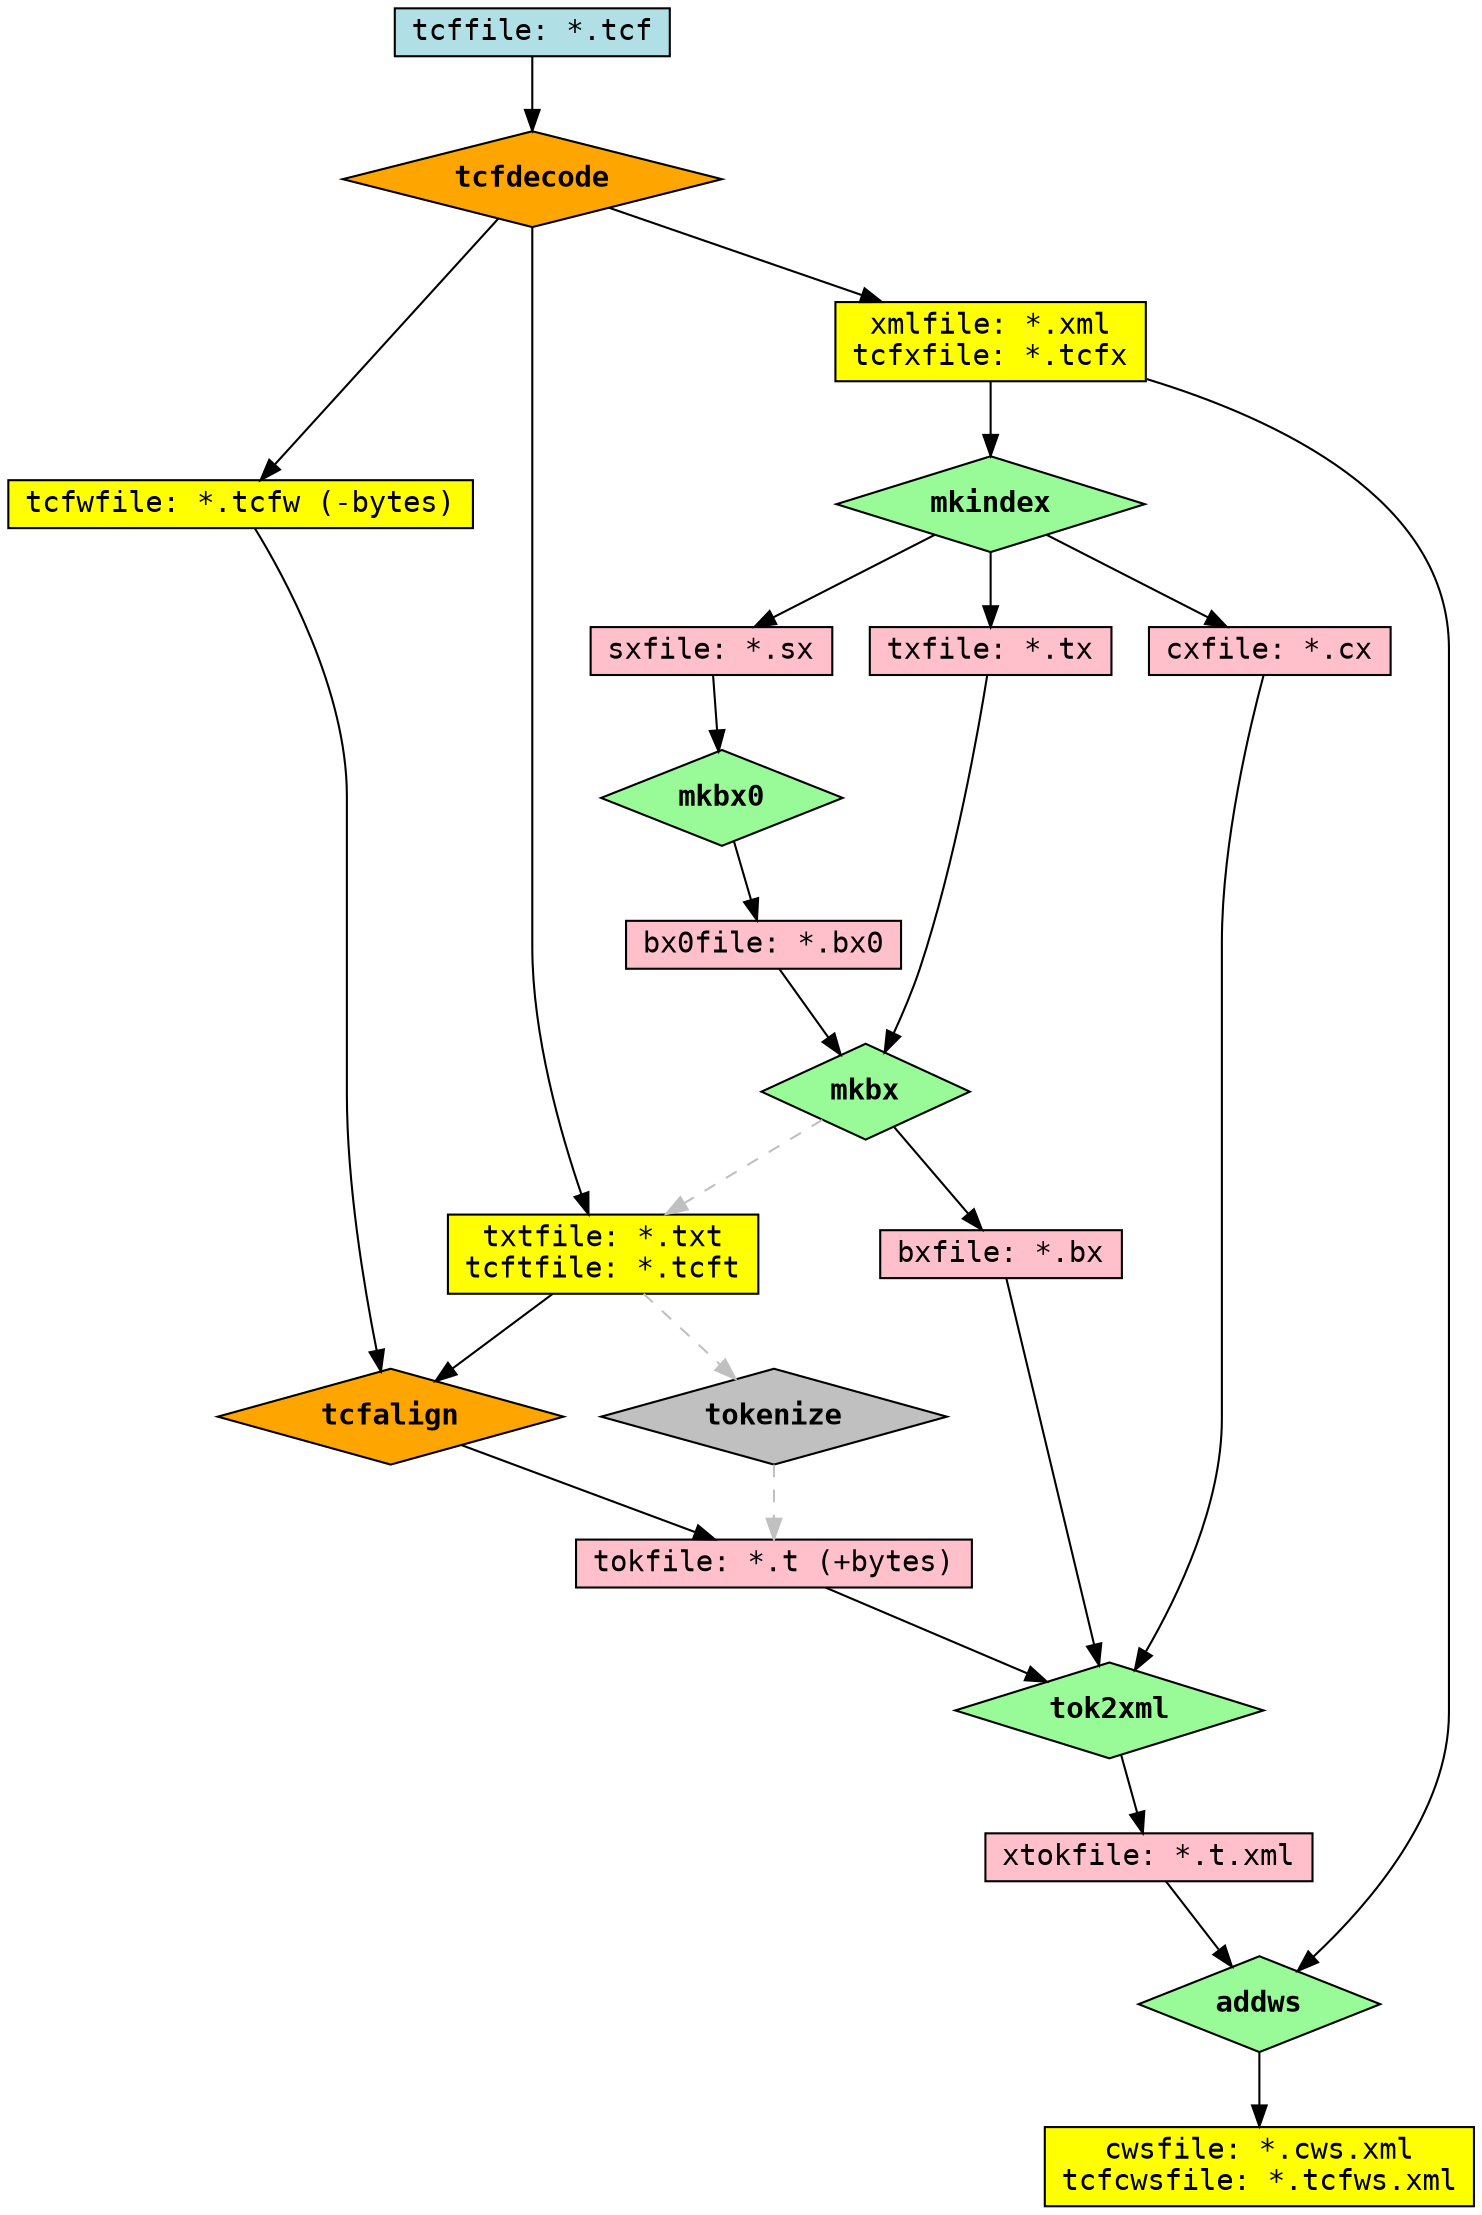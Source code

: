 /* -*- Mode: C -*- */
digraph dataflow_perl_files {
  node [shape=rectangle,style=filled,fillcolor=pink,height=0.25,fontname="Courier"];
  edge [decorate=0,fontname="Courier"];

  //-- tcf stuff
  tcffile [label="tcffile: *.tcf",fillcolor=PowderBlue];

  tcfdecode [label="tcfdecode",shape=diamond,fillcolor=orange,fontname="Courier-Bold"];
  tcffile -> tcfdecode;

  tcfwfile [label="tcfwfile: *.tcfw (-bytes)",fillcolor=yellow];
  tcfdecode -> txtfile;
  tcfdecode -> xmlfile;
  tcfdecode -> tcfwfile;

  tcfalign [label="tcfalign",shape=diamond,fillcolor=orange,fontname="Courier-Bold"];
  tcfwfile -> tcfalign;
  txtfile -> tcfalign;
  tcfalign -> tokfile;

  //-- inherited
  xmlfile [label="xmlfile: *.xml\ntcfxfile: *.tcfx",fillcolor=yellow]; //fillcolor=PowderBlue
  //add_c -> xmlfile;

  mkindex [label="mkindex",shape=diamond,fillcolor=PaleGreen,fontname="Courier-Bold"];
  xmlfile -> mkindex;

  sxfile [label="sxfile: *.sx"];
  txfile [label="txfile: *.tx"];
  cxfile [label="cxfile: *.cx"];
  mkindex -> cxfile;
  mkindex -> sxfile;
  mkindex -> txfile;
  {rank=same; cxfile sxfile txfile}

  mkbx0 [label="mkbx0",shape=diamond,fillcolor=PaleGreen,fontname="Courier-Bold"];
  sxfile -> mkbx0;
 
  bx0file [label="bx0file: *.bx0"];
  mkbx0 -> bx0file;

  mkbx [label="mkbx",shape=diamond,fillcolor=PaleGreen,fontname="Courier-Bold"];
  bx0file -> mkbx;
  txfile  -> mkbx;

  bxfile [label="bxfile: *.bx"];
  txtfile [label="txtfile: *.txt\ntcftfile: *.tcft",fillcolor=yellow];
  mkbx -> bxfile;
  mkbx -> txtfile [style="dashed",color="grey"];
  {rank=same; bxfile txtfile}

  tokenize [label="tokenize",shape=diamond,fillcolor=grey,fontname="Courier-Bold",justify="left"];
  txtfile -> tokenize [style="dashed",color="grey"];

  tokfile [label="tokfile: *.t (+bytes)"];
  tokenize -> tokfile [style="dashed",color="grey"];

  xtokfile [label="xtokfile: *.t.xml"]; //fillcolor=PowderBlue

  //-- tok2xml via c prog
  tok2xml[label="tok2xml",shape=diamond,fillcolor=PaleGreen,fontname="Courier-Bold"];
  bxfile -> tok2xml;
  cxfile -> tok2xml;
  tokfile -> tok2xml;
  tok2xml -> xtokfile;

  //-- splice-in: w,s: addws module
  add_ws  [label="addws",shape=diamond,fillcolor=PaleGreen,fontname="Courier-Bold"];
  xtokfile -> add_ws;
  xmlfile  -> add_ws;
  add_ws   -> cwsfile;
  cwsfile [label="cwsfile: *.cws.xml\ntcfcwsfile: *.tcfws.xml",fillcolor=yellow]; //fillcolor=PowderBlue

  //-- splice-in: generic id-based splice (e.g. cab)
  /*
  cab [label="dta-cab",shape=diamond,fillcolor=orange,fontname="Courier-Bold"];
  xtokfile -> cab;

  cabfile [label="-cabfile: *.cab.xml",fillcolor=yellow];
  cab -> cabfile;

  idsplice [label="idsplice",shape=diamond,fillcolor=PaleGreen,fontname="Courier-Bold"];
  cabfile -> idsplice;
  cwsfile -> idsplice;

  cwstfile [label="cwstfile: *.cwst.xml",fillcolor=PowderBlue];
  idsplice -> cwstfile;
  */
}
